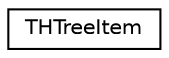 digraph G
{
  edge [fontname="Helvetica",fontsize="10",labelfontname="Helvetica",labelfontsize="10"];
  node [fontname="Helvetica",fontsize="10",shape=record];
  rankdir="LR";
  Node1 [label="THTreeItem",height=0.2,width=0.4,color="black", fillcolor="white", style="filled",URL="$struct_t_h_tree_item.html"];
}
